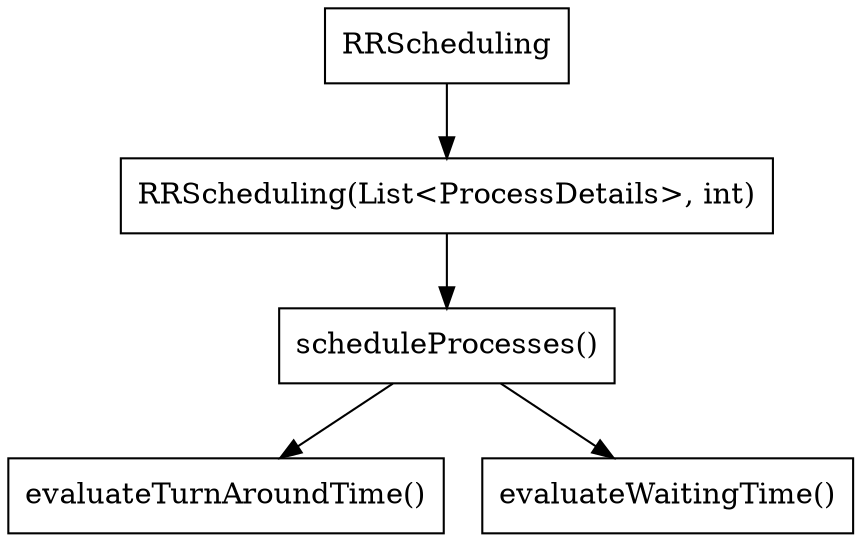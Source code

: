 digraph G {
    node [shape=box];

    // Nodes
    RRScheduling [label="RRScheduling"];
    RRScheduling_constructor [label="RRScheduling(List<ProcessDetails>, int)"];
    scheduleProcesses [label="scheduleProcesses()"];
    evaluateTurnAroundTime [label="evaluateTurnAroundTime()"];
    evaluateWaitingTime [label="evaluateWaitingTime()"];

    // Edges
    RRScheduling -> RRScheduling_constructor;
    RRScheduling_constructor -> scheduleProcesses;
    scheduleProcesses -> evaluateTurnAroundTime;
    scheduleProcesses -> evaluateWaitingTime;
}

